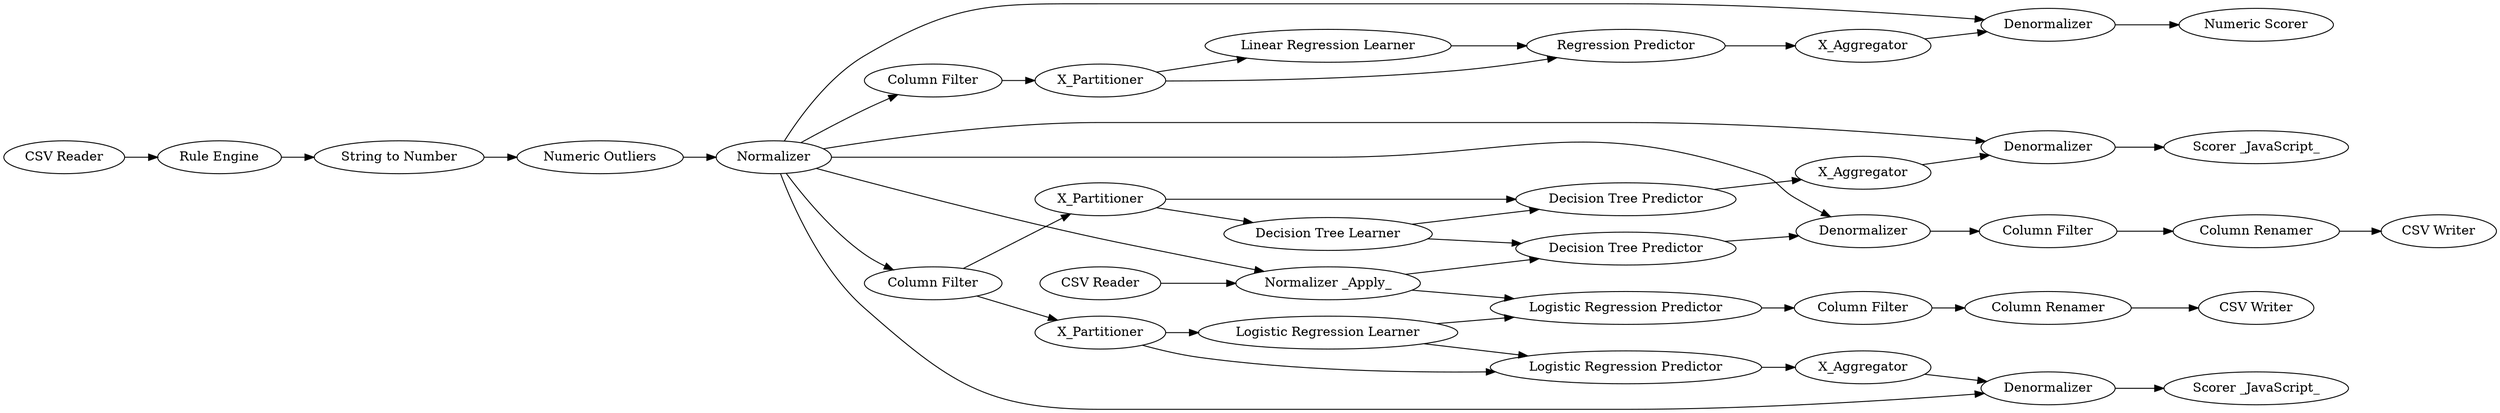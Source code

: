digraph {
	"-680684394386767297_36" [label=Denormalizer]
	"-680684394386767297_39" [label="Decision Tree Predictor"]
	"-680684394386767297_38" [label="Normalizer _Apply_"]
	"-680684394386767297_23" [label=Normalizer]
	"-680684394386767297_37" [label=Denormalizer]
	"-680684394386767297_32" [label="Scorer _JavaScript_"]
	"-680684394386767297_34" [label=X_Aggregator]
	"-680684394386767297_48" [label="Numeric Outliers"]
	"-680684394386767297_31" [label=X_Aggregator]
	"-680684394386767297_8" [label="Logistic Regression Predictor"]
	"-680684394386767297_25" [label="Decision Tree Learner"]
	"-680684394386767297_28" [label=X_Partitioner]
	"-680684394386767297_3" [label="String to Number"]
	"-680684394386767297_10" [label="Rule Engine"]
	"-680684394386767297_35" [label=Denormalizer]
	"-680684394386767297_7" [label="Numeric Scorer"]
	"-680684394386767297_30" [label=X_Partitioner]
	"-680684394386767297_12" [label="Column Filter"]
	"-680684394386767297_24" [label="CSV Reader"]
	"-680684394386767297_5" [label="Linear Regression Learner"]
	"-680684394386767297_41" [label="Column Filter"]
	"-680684394386767297_43" [label="Column Renamer"]
	"-680684394386767297_33" [label=X_Partitioner]
	"-680684394386767297_26" [label="Decision Tree Predictor"]
	"-680684394386767297_44" [label="Logistic Regression Predictor"]
	"-680684394386767297_2" [label="CSV Reader"]
	"-680684394386767297_40" [label=Denormalizer]
	"-680684394386767297_42" [label="CSV Writer"]
	"-680684394386767297_6" [label="Regression Predictor"]
	"-680684394386767297_14" [label="Column Filter"]
	"-680684394386767297_45" [label="Column Filter"]
	"-680684394386767297_46" [label="Column Renamer"]
	"-680684394386767297_47" [label="CSV Writer"]
	"-680684394386767297_27" [label="Scorer _JavaScript_"]
	"-680684394386767297_9" [label="Logistic Regression Learner"]
	"-680684394386767297_29" [label=X_Aggregator]
	"-680684394386767297_38" -> "-680684394386767297_44"
	"-680684394386767297_40" -> "-680684394386767297_41"
	"-680684394386767297_26" -> "-680684394386767297_31"
	"-680684394386767297_39" -> "-680684394386767297_40"
	"-680684394386767297_9" -> "-680684394386767297_8"
	"-680684394386767297_41" -> "-680684394386767297_43"
	"-680684394386767297_37" -> "-680684394386767297_27"
	"-680684394386767297_14" -> "-680684394386767297_33"
	"-680684394386767297_8" -> "-680684394386767297_34"
	"-680684394386767297_30" -> "-680684394386767297_26"
	"-680684394386767297_36" -> "-680684394386767297_32"
	"-680684394386767297_23" -> "-680684394386767297_40"
	"-680684394386767297_45" -> "-680684394386767297_46"
	"-680684394386767297_44" -> "-680684394386767297_45"
	"-680684394386767297_33" -> "-680684394386767297_9"
	"-680684394386767297_23" -> "-680684394386767297_14"
	"-680684394386767297_28" -> "-680684394386767297_5"
	"-680684394386767297_31" -> "-680684394386767297_36"
	"-680684394386767297_38" -> "-680684394386767297_39"
	"-680684394386767297_43" -> "-680684394386767297_42"
	"-680684394386767297_33" -> "-680684394386767297_8"
	"-680684394386767297_46" -> "-680684394386767297_47"
	"-680684394386767297_48" -> "-680684394386767297_23"
	"-680684394386767297_23" -> "-680684394386767297_37"
	"-680684394386767297_3" -> "-680684394386767297_48"
	"-680684394386767297_14" -> "-680684394386767297_30"
	"-680684394386767297_28" -> "-680684394386767297_6"
	"-680684394386767297_25" -> "-680684394386767297_26"
	"-680684394386767297_23" -> "-680684394386767297_12"
	"-680684394386767297_25" -> "-680684394386767297_39"
	"-680684394386767297_23" -> "-680684394386767297_38"
	"-680684394386767297_23" -> "-680684394386767297_35"
	"-680684394386767297_35" -> "-680684394386767297_7"
	"-680684394386767297_29" -> "-680684394386767297_35"
	"-680684394386767297_9" -> "-680684394386767297_44"
	"-680684394386767297_5" -> "-680684394386767297_6"
	"-680684394386767297_10" -> "-680684394386767297_3"
	"-680684394386767297_30" -> "-680684394386767297_25"
	"-680684394386767297_12" -> "-680684394386767297_28"
	"-680684394386767297_24" -> "-680684394386767297_38"
	"-680684394386767297_6" -> "-680684394386767297_29"
	"-680684394386767297_23" -> "-680684394386767297_36"
	"-680684394386767297_2" -> "-680684394386767297_10"
	"-680684394386767297_34" -> "-680684394386767297_37"
	rankdir=LR
}
